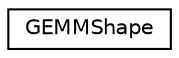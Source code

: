 digraph "Graphical Class Hierarchy"
{
 // LATEX_PDF_SIZE
  edge [fontname="Helvetica",fontsize="10",labelfontname="Helvetica",labelfontsize="10"];
  node [fontname="Helvetica",fontsize="10",shape=record];
  rankdir="LR";
  Node0 [label="GEMMShape",height=0.2,width=0.4,color="black", fillcolor="white", style="filled",URL="$structarm__compute_1_1mlgo_1_1_g_e_m_m_shape.xhtml",tooltip="GEMM Shape used for query."];
}
